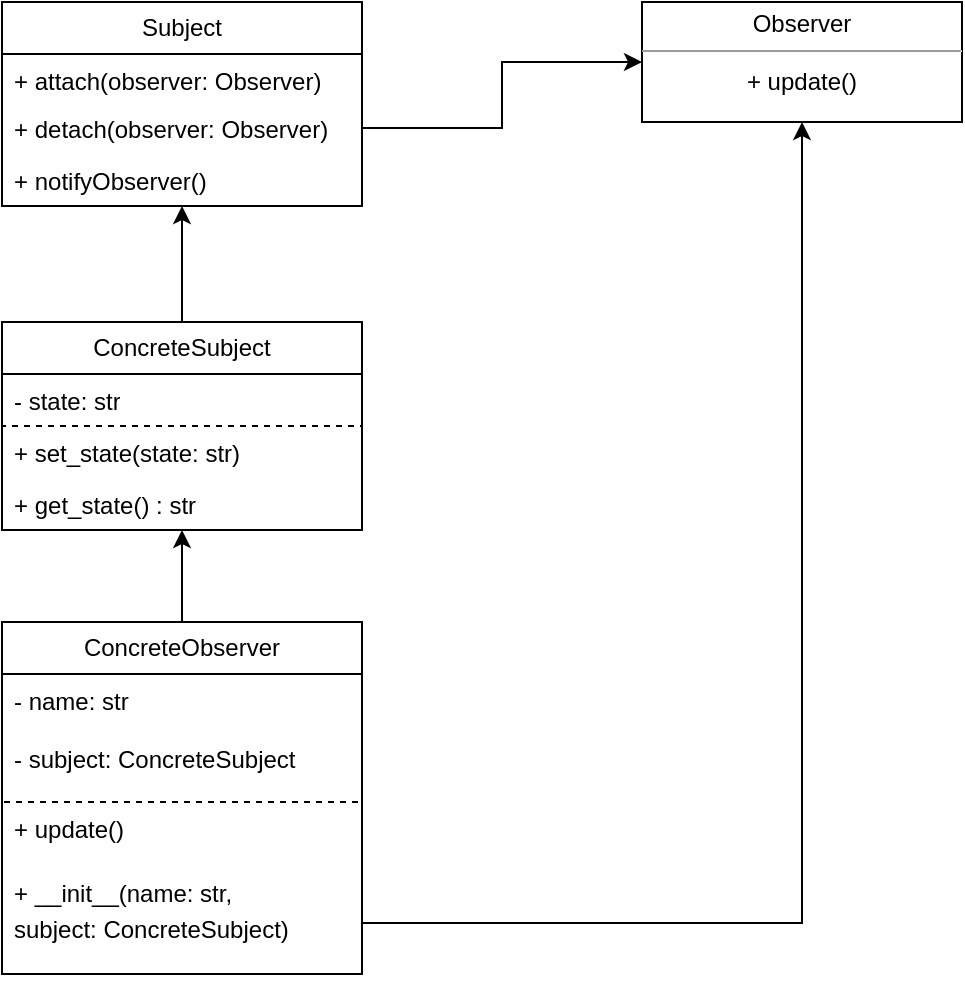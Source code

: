 <mxfile version="22.0.3" type="device">
  <diagram name="Страница — 1" id="qQ74WRRUDAkx5NldxwEr">
    <mxGraphModel dx="819" dy="482" grid="1" gridSize="10" guides="1" tooltips="1" connect="1" arrows="1" fold="1" page="1" pageScale="1" pageWidth="827" pageHeight="1169" math="0" shadow="0">
      <root>
        <mxCell id="0" />
        <mxCell id="1" parent="0" />
        <mxCell id="OibNpWQ0_8pWdfXW_xyB-28" value="Subject" style="swimlane;fontStyle=0;childLayout=stackLayout;horizontal=1;startSize=26;fillColor=none;horizontalStack=0;resizeParent=1;resizeParentMax=0;resizeLast=0;collapsible=1;marginBottom=0;whiteSpace=wrap;html=1;" vertex="1" parent="1">
          <mxGeometry x="40" y="40" width="180" height="102" as="geometry">
            <mxRectangle x="40" y="40" width="80" height="30" as="alternateBounds" />
          </mxGeometry>
        </mxCell>
        <mxCell id="OibNpWQ0_8pWdfXW_xyB-29" value="+ attach(observer: Observer)" style="text;strokeColor=none;fillColor=none;align=left;verticalAlign=top;spacingLeft=4;spacingRight=4;overflow=hidden;rotatable=0;points=[[0,0.5],[1,0.5]];portConstraint=eastwest;whiteSpace=wrap;html=1;" vertex="1" parent="OibNpWQ0_8pWdfXW_xyB-28">
          <mxGeometry y="26" width="180" height="24" as="geometry" />
        </mxCell>
        <mxCell id="OibNpWQ0_8pWdfXW_xyB-30" value="+ detach(observer: Observer)" style="text;strokeColor=none;fillColor=none;align=left;verticalAlign=top;spacingLeft=4;spacingRight=4;overflow=hidden;rotatable=0;points=[[0,0.5],[1,0.5]];portConstraint=eastwest;whiteSpace=wrap;html=1;" vertex="1" parent="OibNpWQ0_8pWdfXW_xyB-28">
          <mxGeometry y="50" width="180" height="26" as="geometry" />
        </mxCell>
        <mxCell id="OibNpWQ0_8pWdfXW_xyB-31" value="+ notifyObserver()" style="text;strokeColor=none;fillColor=none;align=left;verticalAlign=top;spacingLeft=4;spacingRight=4;overflow=hidden;rotatable=0;points=[[0,0.5],[1,0.5]];portConstraint=eastwest;whiteSpace=wrap;html=1;" vertex="1" parent="OibNpWQ0_8pWdfXW_xyB-28">
          <mxGeometry y="76" width="180" height="26" as="geometry" />
        </mxCell>
        <mxCell id="OibNpWQ0_8pWdfXW_xyB-64" value="" style="edgeStyle=orthogonalEdgeStyle;rounded=0;orthogonalLoop=1;jettySize=auto;html=1;" edge="1" parent="1" source="OibNpWQ0_8pWdfXW_xyB-33" target="OibNpWQ0_8pWdfXW_xyB-31">
          <mxGeometry relative="1" as="geometry">
            <Array as="points">
              <mxPoint x="130" y="150" />
              <mxPoint x="130" y="150" />
            </Array>
          </mxGeometry>
        </mxCell>
        <mxCell id="OibNpWQ0_8pWdfXW_xyB-33" value="ConcreteSubject" style="swimlane;fontStyle=0;childLayout=stackLayout;horizontal=1;startSize=26;fillColor=none;horizontalStack=0;resizeParent=1;resizeParentMax=0;resizeLast=0;collapsible=1;marginBottom=0;whiteSpace=wrap;html=1;" vertex="1" parent="1">
          <mxGeometry x="40" y="200" width="180" height="104" as="geometry" />
        </mxCell>
        <mxCell id="OibNpWQ0_8pWdfXW_xyB-34" value="- state: str" style="text;strokeColor=default;fillColor=none;align=left;verticalAlign=top;spacingLeft=4;spacingRight=4;overflow=hidden;rotatable=0;points=[[0,0.5],[1,0.5]];portConstraint=eastwest;whiteSpace=wrap;html=1;dashed=1;" vertex="1" parent="OibNpWQ0_8pWdfXW_xyB-33">
          <mxGeometry y="26" width="180" height="26" as="geometry" />
        </mxCell>
        <mxCell id="OibNpWQ0_8pWdfXW_xyB-35" value="+ set_state(state: str)" style="text;strokeColor=none;fillColor=none;align=left;verticalAlign=top;spacingLeft=4;spacingRight=4;overflow=hidden;rotatable=0;points=[[0,0.5],[1,0.5]];portConstraint=eastwest;whiteSpace=wrap;html=1;" vertex="1" parent="OibNpWQ0_8pWdfXW_xyB-33">
          <mxGeometry y="52" width="180" height="26" as="geometry" />
        </mxCell>
        <mxCell id="OibNpWQ0_8pWdfXW_xyB-36" value="+ get_state() : str" style="text;strokeColor=none;fillColor=none;align=left;verticalAlign=top;spacingLeft=4;spacingRight=4;overflow=hidden;rotatable=0;points=[[0,0.5],[1,0.5]];portConstraint=eastwest;whiteSpace=wrap;html=1;" vertex="1" parent="OibNpWQ0_8pWdfXW_xyB-33">
          <mxGeometry y="78" width="180" height="26" as="geometry" />
        </mxCell>
        <mxCell id="OibNpWQ0_8pWdfXW_xyB-65" value="" style="edgeStyle=orthogonalEdgeStyle;rounded=0;orthogonalLoop=1;jettySize=auto;html=1;" edge="1" parent="1" source="OibNpWQ0_8pWdfXW_xyB-41" target="OibNpWQ0_8pWdfXW_xyB-36">
          <mxGeometry relative="1" as="geometry">
            <Array as="points">
              <mxPoint x="130" y="310" />
              <mxPoint x="130" y="310" />
            </Array>
          </mxGeometry>
        </mxCell>
        <mxCell id="OibNpWQ0_8pWdfXW_xyB-41" value="ConcreteObserver" style="swimlane;fontStyle=0;childLayout=stackLayout;horizontal=1;startSize=26;fillColor=none;horizontalStack=0;resizeParent=1;resizeParentMax=0;resizeLast=0;collapsible=1;marginBottom=0;whiteSpace=wrap;html=1;" vertex="1" parent="1">
          <mxGeometry x="40" y="350" width="180" height="176" as="geometry" />
        </mxCell>
        <mxCell id="OibNpWQ0_8pWdfXW_xyB-42" value="- name: str&amp;nbsp;&lt;br&gt;&lt;br&gt;- subject: ConcreteSubject" style="text;strokeColor=default;fillColor=none;align=left;verticalAlign=top;spacingLeft=4;spacingRight=4;overflow=hidden;rotatable=0;points=[[0,0.5],[1,0.5]];portConstraint=eastwest;whiteSpace=wrap;html=1;dashed=1;" vertex="1" parent="OibNpWQ0_8pWdfXW_xyB-41">
          <mxGeometry y="26" width="180" height="64" as="geometry" />
        </mxCell>
        <mxCell id="OibNpWQ0_8pWdfXW_xyB-44" value="+ update()" style="text;strokeColor=none;fillColor=none;align=left;verticalAlign=top;spacingLeft=4;spacingRight=4;overflow=hidden;rotatable=0;points=[[0,0.5],[1,0.5]];portConstraint=eastwest;whiteSpace=wrap;html=1;" vertex="1" parent="OibNpWQ0_8pWdfXW_xyB-41">
          <mxGeometry y="90" width="180" height="32" as="geometry" />
        </mxCell>
        <mxCell id="OibNpWQ0_8pWdfXW_xyB-45" value="+ __init__(name: str," style="text;strokeColor=none;fillColor=none;align=left;verticalAlign=top;spacingLeft=4;spacingRight=4;overflow=hidden;rotatable=0;points=[[0,0.5],[1,0.5]];portConstraint=eastwest;whiteSpace=wrap;html=1;" vertex="1" parent="OibNpWQ0_8pWdfXW_xyB-41">
          <mxGeometry y="122" width="180" height="18" as="geometry" />
        </mxCell>
        <mxCell id="OibNpWQ0_8pWdfXW_xyB-46" value="subject: ConcreteSubject)" style="text;strokeColor=none;fillColor=none;align=left;verticalAlign=top;spacingLeft=4;spacingRight=4;overflow=hidden;rotatable=0;points=[[0,0.5],[1,0.5]];portConstraint=eastwest;whiteSpace=wrap;html=1;" vertex="1" parent="OibNpWQ0_8pWdfXW_xyB-41">
          <mxGeometry y="140" width="180" height="36" as="geometry" />
        </mxCell>
        <mxCell id="OibNpWQ0_8pWdfXW_xyB-63" value="&lt;p style=&quot;margin:0px;margin-top:4px;text-align:center;&quot;&gt;Observer&lt;br&gt;&lt;/p&gt;&lt;hr size=&quot;1&quot;&gt;&lt;div style=&quot;text-align: center; height: 2px;&quot;&gt;&amp;nbsp; &amp;nbsp; &amp;nbsp;&lt;/div&gt;&lt;div style=&quot;text-align: center;&quot;&gt;&lt;span style=&quot;background-color: initial;&quot;&gt;+ update()&lt;/span&gt;&lt;/div&gt;&lt;div style=&quot;text-align: center; height: 2px;&quot;&gt;&amp;nbsp;&amp;nbsp; &amp;nbsp; &amp;nbsp; &amp;nbsp; &amp;nbsp; &amp;nbsp; &amp;nbsp; &amp;nbsp; &amp;nbsp;&amp;nbsp;&lt;/div&gt;" style="verticalAlign=top;align=left;overflow=fill;fontSize=12;fontFamily=Helvetica;html=1;whiteSpace=wrap;" vertex="1" parent="1">
          <mxGeometry x="360" y="40" width="160" height="60" as="geometry" />
        </mxCell>
        <mxCell id="OibNpWQ0_8pWdfXW_xyB-68" style="edgeStyle=orthogonalEdgeStyle;rounded=0;orthogonalLoop=1;jettySize=auto;html=1;entryX=0.5;entryY=1;entryDx=0;entryDy=0;exitX=0.997;exitY=0.292;exitDx=0;exitDy=0;exitPerimeter=0;" edge="1" parent="1" source="OibNpWQ0_8pWdfXW_xyB-46" target="OibNpWQ0_8pWdfXW_xyB-63">
          <mxGeometry relative="1" as="geometry" />
        </mxCell>
        <mxCell id="OibNpWQ0_8pWdfXW_xyB-71" style="edgeStyle=orthogonalEdgeStyle;rounded=0;orthogonalLoop=1;jettySize=auto;html=1;entryX=0;entryY=0.5;entryDx=0;entryDy=0;" edge="1" parent="1" source="OibNpWQ0_8pWdfXW_xyB-30" target="OibNpWQ0_8pWdfXW_xyB-63">
          <mxGeometry relative="1" as="geometry" />
        </mxCell>
      </root>
    </mxGraphModel>
  </diagram>
</mxfile>
